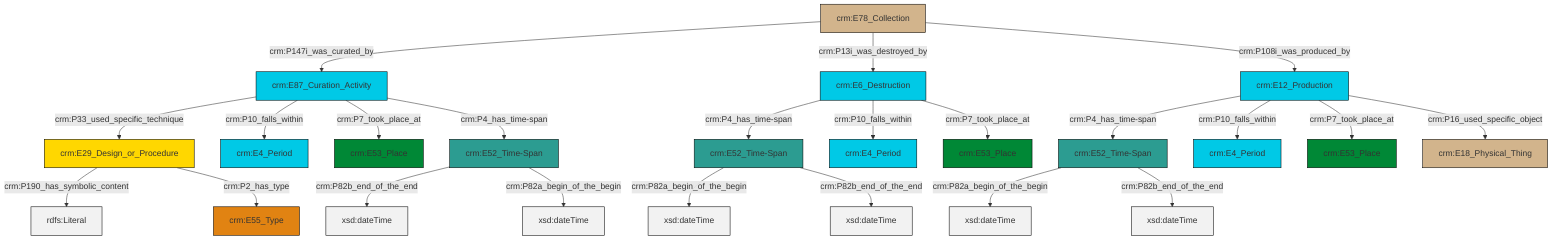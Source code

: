 graph TD
classDef Literal fill:#f2f2f2,stroke:#000000;
classDef CRM_Entity fill:#FFFFFF,stroke:#000000;
classDef Temporal_Entity fill:#00C9E6, stroke:#000000;
classDef Type fill:#E18312, stroke:#000000;
classDef Time-Span fill:#2C9C91, stroke:#000000;
classDef Appellation fill:#FFEB7F, stroke:#000000;
classDef Place fill:#008836, stroke:#000000;
classDef Persistent_Item fill:#B266B2, stroke:#000000;
classDef Conceptual_Object fill:#FFD700, stroke:#000000;
classDef Physical_Thing fill:#D2B48C, stroke:#000000;
classDef Actor fill:#f58aad, stroke:#000000;
classDef PC_Classes fill:#4ce600, stroke:#000000;
classDef Multi fill:#cccccc,stroke:#000000;

0["crm:E12_Production"]:::Temporal_Entity -->|crm:P4_has_time-span| 1["crm:E52_Time-Span"]:::Time-Span
2["crm:E87_Curation_Activity"]:::Temporal_Entity -->|crm:P33_used_specific_technique| 3["crm:E29_Design_or_Procedure"]:::Conceptual_Object
4["crm:E78_Collection"]:::Physical_Thing -->|crm:P147i_was_curated_by| 2["crm:E87_Curation_Activity"]:::Temporal_Entity
9["crm:E6_Destruction"]:::Temporal_Entity -->|crm:P4_has_time-span| 10["crm:E52_Time-Span"]:::Time-Span
5["crm:E52_Time-Span"]:::Time-Span -->|crm:P82b_end_of_the_end| 11[xsd:dateTime]:::Literal
0["crm:E12_Production"]:::Temporal_Entity -->|crm:P10_falls_within| 12["crm:E4_Period"]:::Temporal_Entity
2["crm:E87_Curation_Activity"]:::Temporal_Entity -->|crm:P10_falls_within| 13["crm:E4_Period"]:::Temporal_Entity
9["crm:E6_Destruction"]:::Temporal_Entity -->|crm:P10_falls_within| 17["crm:E4_Period"]:::Temporal_Entity
1["crm:E52_Time-Span"]:::Time-Span -->|crm:P82a_begin_of_the_begin| 19[xsd:dateTime]:::Literal
4["crm:E78_Collection"]:::Physical_Thing -->|crm:P13i_was_destroyed_by| 9["crm:E6_Destruction"]:::Temporal_Entity
5["crm:E52_Time-Span"]:::Time-Span -->|crm:P82a_begin_of_the_begin| 24[xsd:dateTime]:::Literal
10["crm:E52_Time-Span"]:::Time-Span -->|crm:P82a_begin_of_the_begin| 25[xsd:dateTime]:::Literal
1["crm:E52_Time-Span"]:::Time-Span -->|crm:P82b_end_of_the_end| 29[xsd:dateTime]:::Literal
3["crm:E29_Design_or_Procedure"]:::Conceptual_Object -->|crm:P190_has_symbolic_content| 30[rdfs:Literal]:::Literal
2["crm:E87_Curation_Activity"]:::Temporal_Entity -->|crm:P7_took_place_at| 31["crm:E53_Place"]:::Place
0["crm:E12_Production"]:::Temporal_Entity -->|crm:P7_took_place_at| 33["crm:E53_Place"]:::Place
3["crm:E29_Design_or_Procedure"]:::Conceptual_Object -->|crm:P2_has_type| 14["crm:E55_Type"]:::Type
9["crm:E6_Destruction"]:::Temporal_Entity -->|crm:P7_took_place_at| 7["crm:E53_Place"]:::Place
2["crm:E87_Curation_Activity"]:::Temporal_Entity -->|crm:P4_has_time-span| 5["crm:E52_Time-Span"]:::Time-Span
0["crm:E12_Production"]:::Temporal_Entity -->|crm:P16_used_specific_object| 26["crm:E18_Physical_Thing"]:::Physical_Thing
4["crm:E78_Collection"]:::Physical_Thing -->|crm:P108i_was_produced_by| 0["crm:E12_Production"]:::Temporal_Entity
10["crm:E52_Time-Span"]:::Time-Span -->|crm:P82b_end_of_the_end| 37[xsd:dateTime]:::Literal